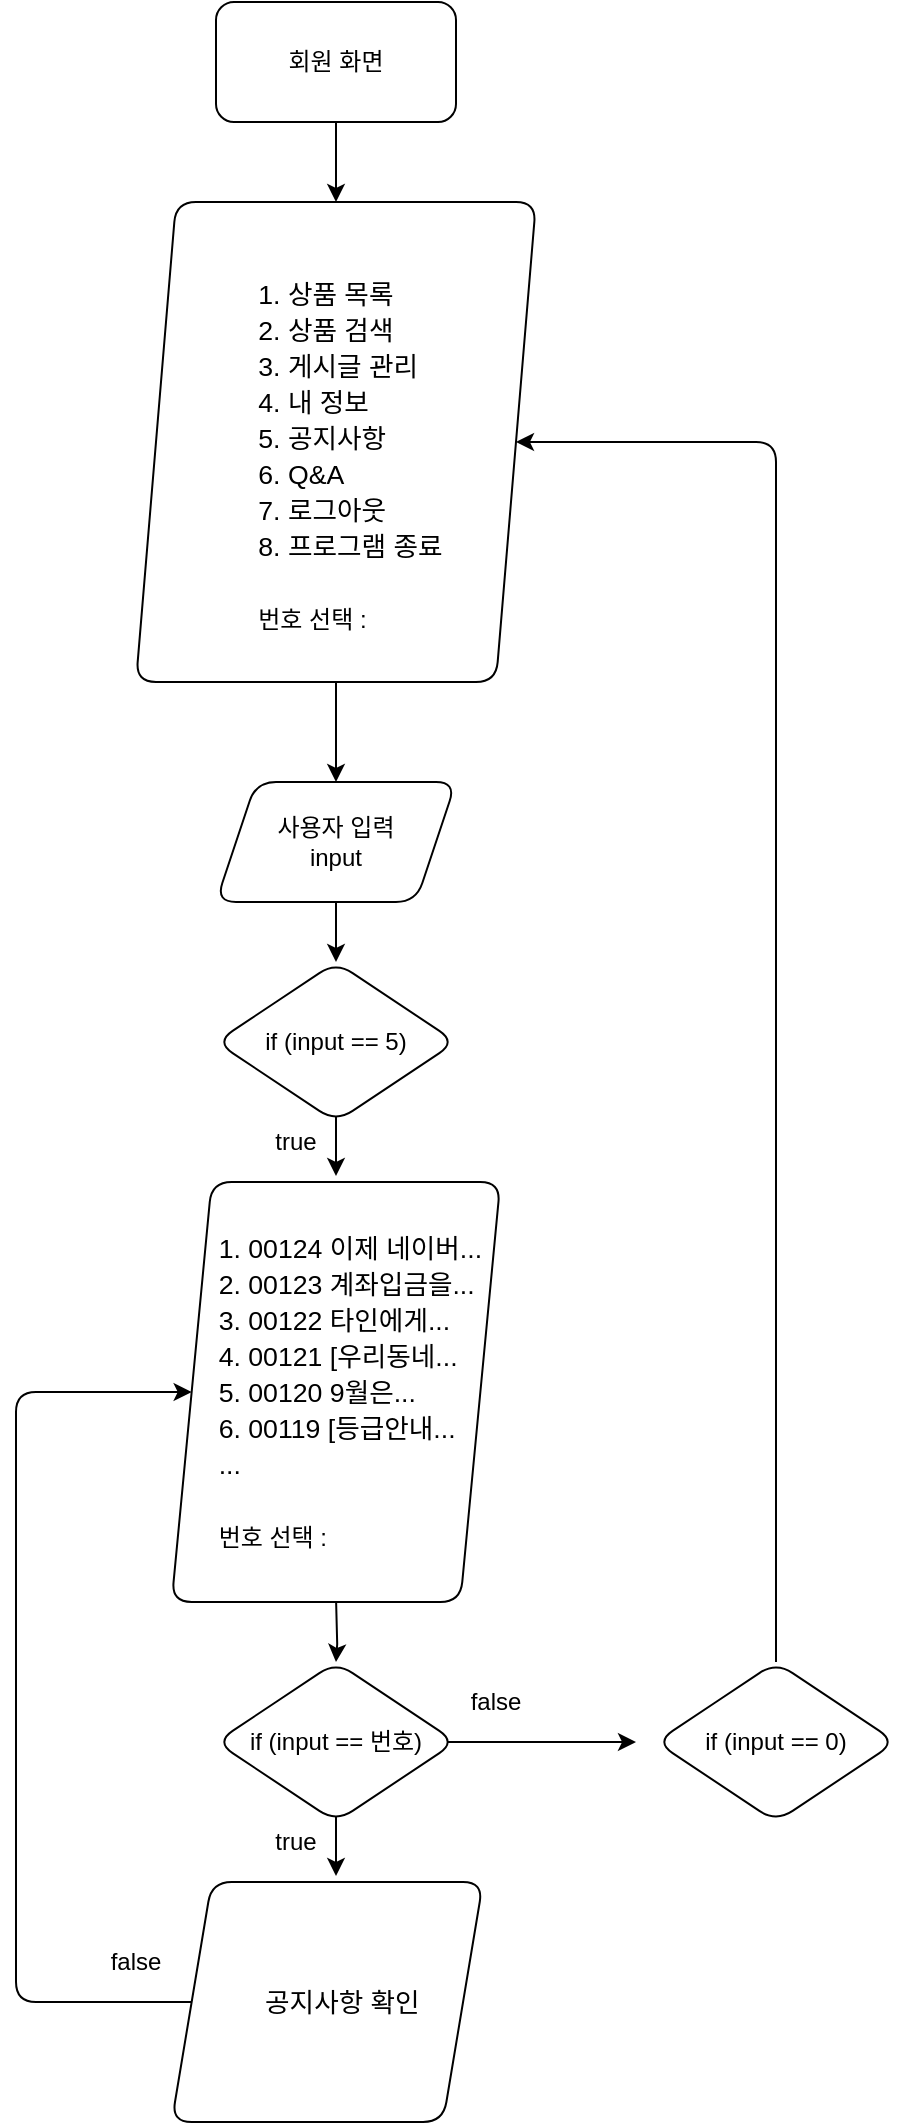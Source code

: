 <mxfile version="13.9.8" type="device"><diagram id="C5RBs43oDa-KdzZeNtuy" name="Page-1"><mxGraphModel dx="1577" dy="1077" grid="1" gridSize="10" guides="1" tooltips="1" connect="1" arrows="1" fold="1" page="1" pageScale="1" pageWidth="827" pageHeight="1169" math="0" shadow="0"><root><mxCell id="WIyWlLk6GJQsqaUBKTNV-0"/><mxCell id="WIyWlLk6GJQsqaUBKTNV-1" parent="WIyWlLk6GJQsqaUBKTNV-0"/><mxCell id="uwMDLO1GUHIa66Tls5Jl-5" value="" style="edgeStyle=orthogonalEdgeStyle;rounded=0;orthogonalLoop=1;jettySize=auto;html=1;" parent="WIyWlLk6GJQsqaUBKTNV-1" source="uwMDLO1GUHIa66Tls5Jl-6" target="uwMDLO1GUHIa66Tls5Jl-8" edge="1"><mxGeometry relative="1" as="geometry"/></mxCell><mxCell id="uwMDLO1GUHIa66Tls5Jl-6" value="회원 화면" style="rounded=1;whiteSpace=wrap;html=1;" parent="WIyWlLk6GJQsqaUBKTNV-1" vertex="1"><mxGeometry x="180" y="20" width="120" height="60" as="geometry"/></mxCell><mxCell id="uwMDLO1GUHIa66Tls5Jl-7" value="" style="edgeStyle=orthogonalEdgeStyle;rounded=0;orthogonalLoop=1;jettySize=auto;html=1;" parent="WIyWlLk6GJQsqaUBKTNV-1" source="uwMDLO1GUHIa66Tls5Jl-8" edge="1"><mxGeometry relative="1" as="geometry"><mxPoint x="240" y="410" as="targetPoint"/></mxGeometry></mxCell><mxCell id="uwMDLO1GUHIa66Tls5Jl-8" value="&lt;br&gt;&lt;p style=&quot;line-height: 150% ; margin-top: 0pt ; margin-bottom: 0pt ; margin-left: 0.4in ; margin-right: 0in ; text-indent: -0.25in ; text-align: left ; direction: ltr ; unicode-bidi: embed&quot;&gt;&lt;span style=&quot;font-size: 10pt&quot;&gt;1. 상품 목록&lt;/span&gt;&lt;/p&gt;&lt;p style=&quot;line-height: 150% ; margin-top: 0pt ; margin-bottom: 0pt ; margin-left: 0.4in ; margin-right: 0in ; text-indent: -0.25in ; text-align: left ; direction: ltr ; unicode-bidi: embed&quot;&gt;&lt;span style=&quot;font-size: 10pt&quot;&gt;2. 상품 검색&lt;/span&gt;&lt;/p&gt;&lt;p style=&quot;line-height: 150% ; margin-top: 0pt ; margin-bottom: 0pt ; margin-left: 0.4in ; margin-right: 0in ; text-indent: -0.25in ; text-align: left ; direction: ltr ; unicode-bidi: embed&quot;&gt;&lt;span style=&quot;font-size: 10pt&quot;&gt;3. 게시글 관리&lt;/span&gt;&lt;/p&gt;&lt;p style=&quot;line-height: 150% ; margin-top: 0pt ; margin-bottom: 0pt ; margin-left: 0.4in ; margin-right: 0in ; text-indent: -0.25in ; text-align: left ; direction: ltr ; unicode-bidi: embed&quot;&gt;&lt;span style=&quot;font-size: 10pt&quot;&gt;4. 내 정보&lt;/span&gt;&lt;/p&gt;&lt;p style=&quot;line-height: 150% ; margin-top: 0pt ; margin-bottom: 0pt ; margin-left: 0.4in ; margin-right: 0in ; text-indent: -0.25in ; text-align: left ; direction: ltr ; unicode-bidi: embed&quot;&gt;&lt;span style=&quot;text-indent: -0.25in ; font-size: 10pt&quot;&gt;5. 공지사항&lt;/span&gt;&lt;span style=&quot;font-size: 10pt&quot;&gt;&lt;br&gt;&lt;/span&gt;&lt;/p&gt;&lt;p style=&quot;line-height: 150% ; margin-top: 0pt ; margin-bottom: 0pt ; margin-left: 0.4in ; margin-right: 0in ; text-indent: -0.25in ; text-align: left ; direction: ltr ; unicode-bidi: embed&quot;&gt;&lt;span style=&quot;text-indent: -0.25in ; font-size: 10pt&quot;&gt;6. Q&amp;amp;A&lt;/span&gt;&lt;span style=&quot;text-indent: -0.25in ; font-size: 10pt&quot;&gt;&lt;br&gt;&lt;/span&gt;&lt;/p&gt;&lt;p style=&quot;line-height: 150% ; margin-top: 0pt ; margin-bottom: 0pt ; margin-left: 0.4in ; margin-right: 0in ; text-indent: -0.25in ; text-align: left ; direction: ltr ; unicode-bidi: embed&quot;&gt;&lt;span style=&quot;text-indent: -0.25in ; font-size: 10pt&quot;&gt;7. 로그아웃&lt;/span&gt;&lt;span style=&quot;text-indent: -0.25in ; font-size: 10pt&quot;&gt;&lt;br&gt;&lt;/span&gt;&lt;/p&gt;&lt;p style=&quot;line-height: 150% ; margin-top: 0pt ; margin-bottom: 0pt ; margin-left: 0.4in ; margin-right: 0in ; text-indent: -0.25in ; text-align: left ; direction: ltr ; unicode-bidi: embed&quot;&gt;&lt;span style=&quot;text-indent: -0.25in ; font-size: 10pt&quot;&gt;8. 프로그램 종료&lt;/span&gt;&lt;/p&gt;&lt;p style=&quot;line-height: 150% ; margin-top: 0pt ; margin-bottom: 0pt ; margin-left: 0.4in ; margin-right: 0in ; text-indent: -0.25in ; text-align: left ; direction: ltr ; unicode-bidi: embed&quot;&gt;&lt;br&gt;&lt;/p&gt;&lt;p style=&quot;line-height: 150% ; margin-top: 0pt ; margin-bottom: 0pt ; margin-left: 0.4in ; margin-right: 0in ; text-indent: -0.25in ; text-align: left ; direction: ltr ; unicode-bidi: embed&quot;&gt;&lt;span style=&quot;text-indent: -0.25in&quot;&gt;번호 선택 :&amp;nbsp;&lt;/span&gt;&lt;br&gt;&lt;/p&gt;" style="shape=parallelogram;perimeter=parallelogramPerimeter;whiteSpace=wrap;html=1;fixedSize=1;rounded=1;" parent="WIyWlLk6GJQsqaUBKTNV-1" vertex="1"><mxGeometry x="140" y="120" width="200" height="240" as="geometry"/></mxCell><mxCell id="uwMDLO1GUHIa66Tls5Jl-9" value="" style="edgeStyle=orthogonalEdgeStyle;rounded=0;orthogonalLoop=1;jettySize=auto;html=1;" parent="WIyWlLk6GJQsqaUBKTNV-1" source="uwMDLO1GUHIa66Tls5Jl-10" target="uwMDLO1GUHIa66Tls5Jl-12" edge="1"><mxGeometry relative="1" as="geometry"/></mxCell><mxCell id="uwMDLO1GUHIa66Tls5Jl-10" value="사용자 입력&lt;br&gt;input" style="shape=parallelogram;perimeter=parallelogramPerimeter;whiteSpace=wrap;html=1;fixedSize=1;rounded=1;" parent="WIyWlLk6GJQsqaUBKTNV-1" vertex="1"><mxGeometry x="180" y="410" width="120" height="60" as="geometry"/></mxCell><mxCell id="uwMDLO1GUHIa66Tls5Jl-12" value="if (input == 5)" style="rhombus;whiteSpace=wrap;html=1;rounded=1;" parent="WIyWlLk6GJQsqaUBKTNV-1" vertex="1"><mxGeometry x="180" y="500" width="120" height="80" as="geometry"/></mxCell><mxCell id="uwMDLO1GUHIa66Tls5Jl-285" value="" style="edgeStyle=orthogonalEdgeStyle;rounded=0;orthogonalLoop=1;jettySize=auto;html=1;" parent="WIyWlLk6GJQsqaUBKTNV-1" edge="1"><mxGeometry relative="1" as="geometry"><mxPoint x="240" y="577" as="sourcePoint"/><mxPoint x="240" y="607" as="targetPoint"/></mxGeometry></mxCell><mxCell id="uwMDLO1GUHIa66Tls5Jl-286" value="&lt;p style=&quot;line-height: 18px ; margin: 0pt 0in 0pt 0.4in ; text-indent: -0.25in ; text-align: left ; direction: ltr ; unicode-bidi: embed&quot;&gt;&lt;span style=&quot;font-size: 10pt&quot;&gt;1. 00124 이제 네이버...&lt;/span&gt;&lt;/p&gt;&lt;p style=&quot;line-height: 18px ; margin: 0pt 0in 0pt 0.4in ; text-indent: -0.25in ; text-align: left ; direction: ltr ; unicode-bidi: embed&quot;&gt;&lt;span style=&quot;font-size: 10pt&quot;&gt;2. 00123 계좌입금을...&lt;/span&gt;&lt;/p&gt;&lt;p style=&quot;line-height: 18px ; margin: 0pt 0in 0pt 0.4in ; text-indent: -0.25in ; text-align: left ; direction: ltr ; unicode-bidi: embed&quot;&gt;&lt;span style=&quot;font-size: 10pt&quot;&gt;3. 00122 타인에게...&lt;/span&gt;&lt;/p&gt;&lt;p style=&quot;line-height: 18px ; margin: 0pt 0in 0pt 0.4in ; text-indent: -0.25in ; text-align: left ; direction: ltr ; unicode-bidi: embed&quot;&gt;&lt;span style=&quot;font-size: 10pt&quot;&gt;4. 00121 [우리동네...&lt;/span&gt;&lt;/p&gt;&lt;p style=&quot;line-height: 18px ; margin: 0pt 0in 0pt 0.4in ; text-indent: -0.25in ; text-align: left ; direction: ltr ; unicode-bidi: embed&quot;&gt;&lt;span style=&quot;text-indent: -0.25in ; font-size: 10pt&quot;&gt;5. 00120 9월은...&lt;/span&gt;&lt;/p&gt;&lt;p style=&quot;line-height: 18px ; margin: 0pt 0in 0pt 0.4in ; text-indent: -0.25in ; text-align: left ; direction: ltr ; unicode-bidi: embed&quot;&gt;&lt;span style=&quot;text-indent: -0.25in ; font-size: 10pt&quot;&gt;6. 00119 [등급안내...&lt;/span&gt;&lt;/p&gt;&lt;p style=&quot;line-height: 18px ; margin: 0pt 0in 0pt 0.4in ; text-indent: -0.25in ; text-align: left ; direction: ltr ; unicode-bidi: embed&quot;&gt;&lt;span style=&quot;text-indent: -0.25in ; font-size: 10pt&quot;&gt;...&lt;/span&gt;&lt;/p&gt;&lt;p style=&quot;line-height: 18px ; margin: 0pt 0in 0pt 0.4in ; text-indent: -0.25in ; text-align: left ; direction: ltr ; unicode-bidi: embed&quot;&gt;&lt;br&gt;&lt;/p&gt;&lt;p style=&quot;line-height: 18px ; margin: 0pt 0in 0pt 0.4in ; text-indent: -0.25in ; text-align: left ; direction: ltr ; unicode-bidi: embed&quot;&gt;&lt;span style=&quot;text-indent: -0.25in&quot;&gt;번호 선택 :&amp;nbsp;&lt;/span&gt;&lt;/p&gt;" style="shape=parallelogram;perimeter=parallelogramPerimeter;whiteSpace=wrap;html=1;fixedSize=1;rounded=1;" parent="WIyWlLk6GJQsqaUBKTNV-1" vertex="1"><mxGeometry x="157.83" y="610" width="164.35" height="210" as="geometry"/></mxCell><mxCell id="uwMDLO1GUHIa66Tls5Jl-287" value="" style="edgeStyle=orthogonalEdgeStyle;rounded=0;orthogonalLoop=1;jettySize=auto;html=1;" parent="WIyWlLk6GJQsqaUBKTNV-1" target="uwMDLO1GUHIa66Tls5Jl-288" edge="1"><mxGeometry relative="1" as="geometry"><mxPoint x="240.059" y="820.0" as="sourcePoint"/></mxGeometry></mxCell><mxCell id="uwMDLO1GUHIa66Tls5Jl-288" value="if (input == 번호)" style="rhombus;whiteSpace=wrap;html=1;rounded=1;" parent="WIyWlLk6GJQsqaUBKTNV-1" vertex="1"><mxGeometry x="180" y="850" width="120" height="80" as="geometry"/></mxCell><mxCell id="uwMDLO1GUHIa66Tls5Jl-292" value="true" style="text;html=1;strokeColor=none;fillColor=none;align=center;verticalAlign=middle;whiteSpace=wrap;rounded=0;" parent="WIyWlLk6GJQsqaUBKTNV-1" vertex="1"><mxGeometry x="200" y="580" width="40" height="20" as="geometry"/></mxCell><mxCell id="uwMDLO1GUHIa66Tls5Jl-300" value="&lt;p style=&quot;line-height: 18px ; margin: 0pt 0in 0pt 0.4in ; text-indent: -0.25in ; text-align: left ; direction: ltr ; unicode-bidi: embed&quot;&gt;&lt;span style=&quot;font-size: 13.333px&quot;&gt;공지사항 확인&lt;/span&gt;&lt;/p&gt;" style="shape=parallelogram;perimeter=parallelogramPerimeter;whiteSpace=wrap;html=1;fixedSize=1;rounded=1;" parent="WIyWlLk6GJQsqaUBKTNV-1" vertex="1"><mxGeometry x="157.83" y="960" width="155.7" height="120" as="geometry"/></mxCell><mxCell id="uwMDLO1GUHIa66Tls5Jl-304" value="" style="edgeStyle=orthogonalEdgeStyle;rounded=0;orthogonalLoop=1;jettySize=auto;html=1;entryX=0.5;entryY=0;entryDx=0;entryDy=0;" parent="WIyWlLk6GJQsqaUBKTNV-1" edge="1"><mxGeometry relative="1" as="geometry"><mxPoint x="240" y="927" as="sourcePoint"/><mxPoint x="240.005" y="957" as="targetPoint"/></mxGeometry></mxCell><mxCell id="uwMDLO1GUHIa66Tls5Jl-318" value="true" style="text;html=1;strokeColor=none;fillColor=none;align=center;verticalAlign=middle;whiteSpace=wrap;rounded=0;" parent="WIyWlLk6GJQsqaUBKTNV-1" vertex="1"><mxGeometry x="200" y="930" width="40" height="20" as="geometry"/></mxCell><mxCell id="uwMDLO1GUHIa66Tls5Jl-361" style="edgeStyle=orthogonalEdgeStyle;rounded=0;orthogonalLoop=1;jettySize=auto;html=1;" parent="WIyWlLk6GJQsqaUBKTNV-1" edge="1"><mxGeometry relative="1" as="geometry"><mxPoint x="296" y="890" as="sourcePoint"/><mxPoint x="390" y="890" as="targetPoint"/></mxGeometry></mxCell><mxCell id="uwMDLO1GUHIa66Tls5Jl-362" value="if (input == 0)" style="rhombus;whiteSpace=wrap;html=1;rounded=1;" parent="WIyWlLk6GJQsqaUBKTNV-1" vertex="1"><mxGeometry x="400" y="850" width="120" height="80" as="geometry"/></mxCell><mxCell id="uwMDLO1GUHIa66Tls5Jl-395" value="false" style="text;html=1;strokeColor=none;fillColor=none;align=center;verticalAlign=middle;whiteSpace=wrap;rounded=0;" parent="WIyWlLk6GJQsqaUBKTNV-1" vertex="1"><mxGeometry x="300" y="860" width="40" height="20" as="geometry"/></mxCell><mxCell id="ElkxoN9H6H_2Ipm87diY-46" value="" style="endArrow=classic;html=1;entryX=1;entryY=0.5;entryDx=0;entryDy=0;" parent="WIyWlLk6GJQsqaUBKTNV-1" target="uwMDLO1GUHIa66Tls5Jl-8" edge="1"><mxGeometry width="50" height="50" relative="1" as="geometry"><mxPoint x="460" y="850" as="sourcePoint"/><mxPoint x="1320" y="210" as="targetPoint"/><Array as="points"><mxPoint x="460" y="240"/></Array></mxGeometry></mxCell><mxCell id="Rpl6OWpl8KwqBA3tcRgK-0" value="" style="endArrow=classic;html=1;exitX=0;exitY=0.5;exitDx=0;exitDy=0;entryX=0;entryY=0.5;entryDx=0;entryDy=0;" edge="1" parent="WIyWlLk6GJQsqaUBKTNV-1" source="uwMDLO1GUHIa66Tls5Jl-300" target="uwMDLO1GUHIa66Tls5Jl-286"><mxGeometry width="50" height="50" relative="1" as="geometry"><mxPoint x="210" y="800" as="sourcePoint"/><mxPoint x="70" y="750" as="targetPoint"/><Array as="points"><mxPoint x="80" y="1020"/><mxPoint x="80" y="715"/></Array></mxGeometry></mxCell><mxCell id="Rpl6OWpl8KwqBA3tcRgK-1" value="false" style="text;html=1;strokeColor=none;fillColor=none;align=center;verticalAlign=middle;whiteSpace=wrap;rounded=0;" vertex="1" parent="WIyWlLk6GJQsqaUBKTNV-1"><mxGeometry x="120" y="990" width="40" height="20" as="geometry"/></mxCell></root></mxGraphModel></diagram></mxfile>